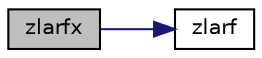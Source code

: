 digraph "zlarfx"
{
 // LATEX_PDF_SIZE
  edge [fontname="Helvetica",fontsize="10",labelfontname="Helvetica",labelfontsize="10"];
  node [fontname="Helvetica",fontsize="10",shape=record];
  rankdir="LR";
  Node1 [label="zlarfx",height=0.2,width=0.4,color="black", fillcolor="grey75", style="filled", fontcolor="black",tooltip="ZLARFX applies an elementary reflector to a general rectangular matrix, with loop unrolling when the ..."];
  Node1 -> Node2 [color="midnightblue",fontsize="10",style="solid",fontname="Helvetica"];
  Node2 [label="zlarf",height=0.2,width=0.4,color="black", fillcolor="white", style="filled",URL="$zlarf_8f.html#ad515307e77cc9c7eda1ef684952be0d6",tooltip="ZLARF applies an elementary reflector to a general rectangular matrix."];
}
